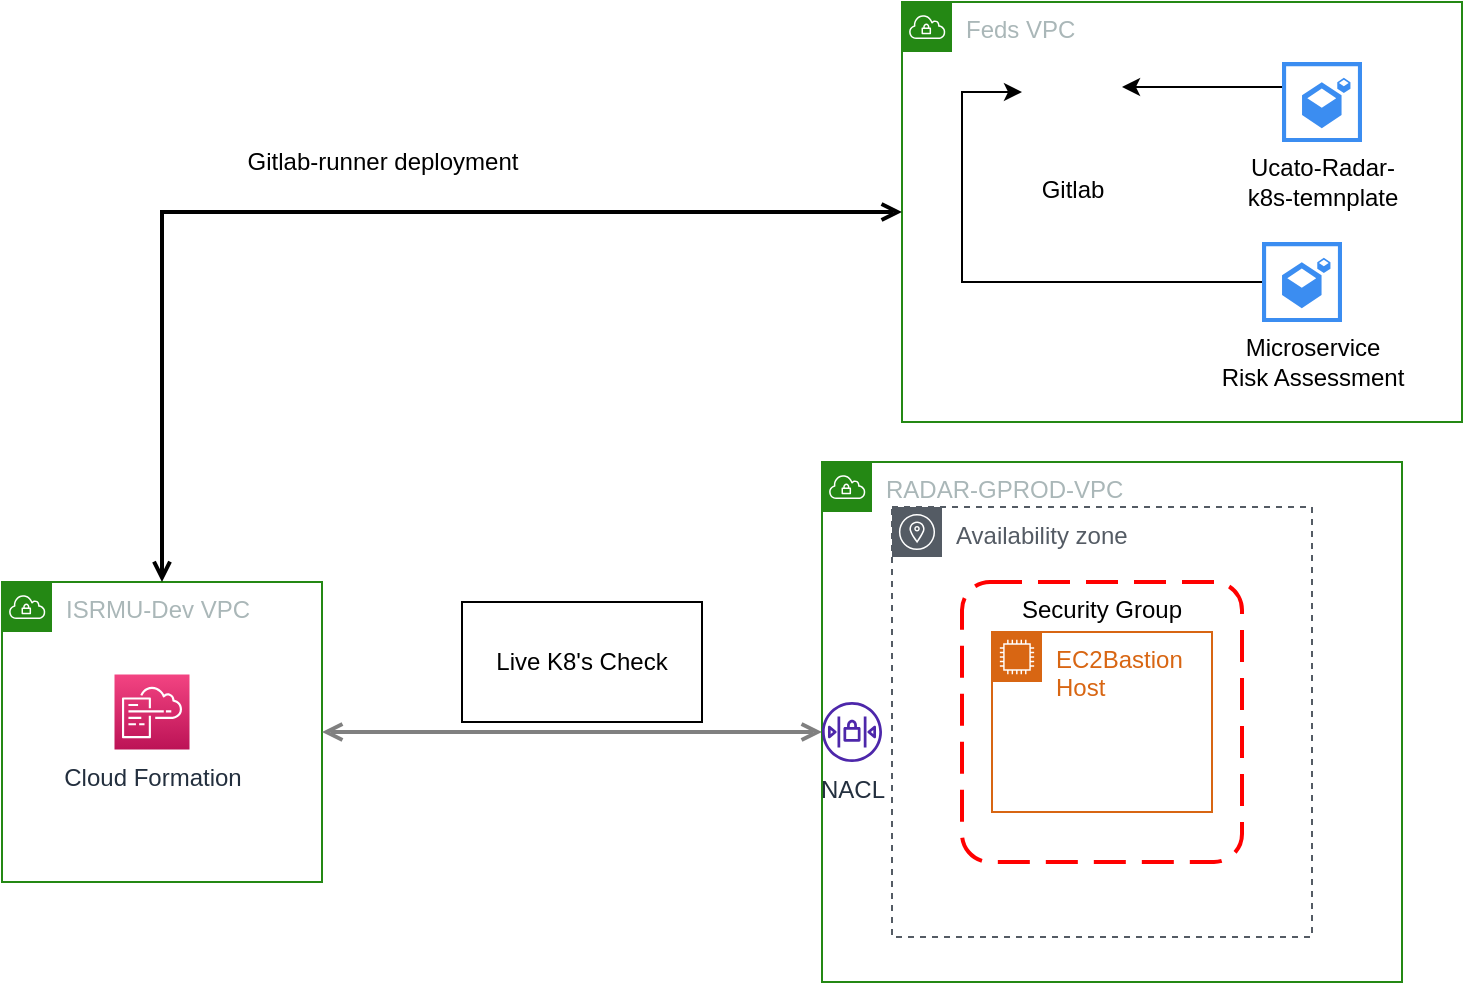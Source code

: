 <mxfile version="20.2.8" type="github">
  <diagram id="Ht1M8jgEwFfnCIfOTk4-" name="Page-1">
    <mxGraphModel dx="1422" dy="762" grid="1" gridSize="10" guides="1" tooltips="1" connect="1" arrows="1" fold="1" page="1" pageScale="1" pageWidth="1169" pageHeight="827" math="0" shadow="0">
      <root>
        <mxCell id="0" />
        <mxCell id="1" parent="0" />
        <mxCell id="Gq2ocJzow4UtyP_4--Kb-11" value="Feds VPC" style="points=[[0,0],[0.25,0],[0.5,0],[0.75,0],[1,0],[1,0.25],[1,0.5],[1,0.75],[1,1],[0.75,1],[0.5,1],[0.25,1],[0,1],[0,0.75],[0,0.5],[0,0.25]];outlineConnect=0;gradientColor=none;html=1;whiteSpace=wrap;fontSize=12;fontStyle=0;container=1;pointerEvents=0;collapsible=0;recursiveResize=0;shape=mxgraph.aws4.group;grIcon=mxgraph.aws4.group_vpc;strokeColor=#248814;fillColor=none;verticalAlign=top;align=left;spacingLeft=30;fontColor=#AAB7B8;dashed=0;" parent="1" vertex="1">
          <mxGeometry x="490" y="20" width="280" height="210" as="geometry" />
        </mxCell>
        <mxCell id="Gq2ocJzow4UtyP_4--Kb-2" value="Gitlab" style="shape=image;html=1;verticalAlign=top;verticalLabelPosition=bottom;labelBackgroundColor=#ffffff;imageAspect=0;aspect=fixed;image=https://cdn4.iconfinder.com/data/icons/socialcones/508/Gitlab-128.png" parent="Gq2ocJzow4UtyP_4--Kb-11" vertex="1">
          <mxGeometry x="60" y="30" width="50" height="50" as="geometry" />
        </mxCell>
        <mxCell id="LXsiCXKtM6dPdB3KYGL0-7" style="edgeStyle=orthogonalEdgeStyle;rounded=0;orthogonalLoop=1;jettySize=auto;html=1;" edge="1" parent="Gq2ocJzow4UtyP_4--Kb-11" source="LXsiCXKtM6dPdB3KYGL0-5" target="Gq2ocJzow4UtyP_4--Kb-2">
          <mxGeometry relative="1" as="geometry">
            <Array as="points">
              <mxPoint x="30" y="45" />
            </Array>
          </mxGeometry>
        </mxCell>
        <mxCell id="LXsiCXKtM6dPdB3KYGL0-20" value="" style="group" vertex="1" connectable="0" parent="Gq2ocJzow4UtyP_4--Kb-11">
          <mxGeometry x="160" y="30" width="100" height="80" as="geometry" />
        </mxCell>
        <mxCell id="LXsiCXKtM6dPdB3KYGL0-8" value="" style="sketch=0;html=1;aspect=fixed;strokeColor=none;shadow=0;align=center;verticalAlign=top;fillColor=#3B8DF1;shape=mxgraph.gcp2.repository_primary" vertex="1" parent="LXsiCXKtM6dPdB3KYGL0-20">
          <mxGeometry x="30" width="40" height="40" as="geometry" />
        </mxCell>
        <mxCell id="LXsiCXKtM6dPdB3KYGL0-18" value="Ucato-Radar-&lt;br&gt;k8s-temnplate" style="text;html=1;align=center;verticalAlign=middle;resizable=0;points=[];autosize=1;strokeColor=none;fillColor=none;" vertex="1" parent="LXsiCXKtM6dPdB3KYGL0-20">
          <mxGeometry y="40" width="100" height="40" as="geometry" />
        </mxCell>
        <mxCell id="LXsiCXKtM6dPdB3KYGL0-22" style="edgeStyle=orthogonalEdgeStyle;rounded=0;orthogonalLoop=1;jettySize=auto;html=1;entryX=1;entryY=0.25;entryDx=0;entryDy=0;" edge="1" parent="Gq2ocJzow4UtyP_4--Kb-11" source="LXsiCXKtM6dPdB3KYGL0-8" target="Gq2ocJzow4UtyP_4--Kb-2">
          <mxGeometry relative="1" as="geometry">
            <Array as="points">
              <mxPoint x="150" y="43" />
            </Array>
          </mxGeometry>
        </mxCell>
        <mxCell id="LXsiCXKtM6dPdB3KYGL0-21" value="" style="group" vertex="1" connectable="0" parent="Gq2ocJzow4UtyP_4--Kb-11">
          <mxGeometry x="150" y="120" width="110" height="80" as="geometry" />
        </mxCell>
        <mxCell id="LXsiCXKtM6dPdB3KYGL0-5" value="" style="sketch=0;html=1;aspect=fixed;strokeColor=none;shadow=0;align=center;verticalAlign=top;fillColor=#3B8DF1;shape=mxgraph.gcp2.repository_primary" vertex="1" parent="LXsiCXKtM6dPdB3KYGL0-21">
          <mxGeometry x="30" width="40" height="40" as="geometry" />
        </mxCell>
        <mxCell id="LXsiCXKtM6dPdB3KYGL0-19" value="Microservice &lt;br&gt;Risk Assessment" style="text;html=1;align=center;verticalAlign=middle;resizable=0;points=[];autosize=1;strokeColor=none;fillColor=none;" vertex="1" parent="LXsiCXKtM6dPdB3KYGL0-21">
          <mxGeometry y="40" width="110" height="40" as="geometry" />
        </mxCell>
        <mxCell id="Gq2ocJzow4UtyP_4--Kb-15" value="ISRMU-Dev VPC" style="points=[[0,0],[0.25,0],[0.5,0],[0.75,0],[1,0],[1,0.25],[1,0.5],[1,0.75],[1,1],[0.75,1],[0.5,1],[0.25,1],[0,1],[0,0.75],[0,0.5],[0,0.25]];outlineConnect=0;gradientColor=none;html=1;whiteSpace=wrap;fontSize=12;fontStyle=0;container=1;pointerEvents=0;collapsible=0;recursiveResize=0;shape=mxgraph.aws4.group;grIcon=mxgraph.aws4.group_vpc;strokeColor=#248814;fillColor=none;verticalAlign=top;align=left;spacingLeft=30;fontColor=#AAB7B8;dashed=0;" parent="1" vertex="1">
          <mxGeometry x="40" y="310" width="160" height="150" as="geometry" />
        </mxCell>
        <mxCell id="Gq2ocJzow4UtyP_4--Kb-3" value="Cloud Formation" style="sketch=0;points=[[0,0,0],[0.25,0,0],[0.5,0,0],[0.75,0,0],[1,0,0],[0,1,0],[0.25,1,0],[0.5,1,0],[0.75,1,0],[1,1,0],[0,0.25,0],[0,0.5,0],[0,0.75,0],[1,0.25,0],[1,0.5,0],[1,0.75,0]];points=[[0,0,0],[0.25,0,0],[0.5,0,0],[0.75,0,0],[1,0,0],[0,1,0],[0.25,1,0],[0.5,1,0],[0.75,1,0],[1,1,0],[0,0.25,0],[0,0.5,0],[0,0.75,0],[1,0.25,0],[1,0.5,0],[1,0.75,0]];outlineConnect=0;fontColor=#232F3E;gradientColor=#F34482;gradientDirection=north;fillColor=#BC1356;strokeColor=#ffffff;dashed=0;verticalLabelPosition=bottom;verticalAlign=top;align=center;html=1;fontSize=12;fontStyle=0;aspect=fixed;shape=mxgraph.aws4.resourceIcon;resIcon=mxgraph.aws4.cloudformation;" parent="Gq2ocJzow4UtyP_4--Kb-15" vertex="1">
          <mxGeometry x="56.25" y="46.25" width="37.5" height="37.5" as="geometry" />
        </mxCell>
        <mxCell id="Gq2ocJzow4UtyP_4--Kb-18" style="edgeStyle=orthogonalEdgeStyle;rounded=0;orthogonalLoop=1;jettySize=auto;html=1;startArrow=open;startFill=0;endArrow=open;endFill=0;strokeWidth=2;strokeColor=#808080;exitX=1;exitY=0.5;exitDx=0;exitDy=0;" parent="1" source="Gq2ocJzow4UtyP_4--Kb-15" edge="1" target="Gq2ocJzow4UtyP_4--Kb-10">
          <mxGeometry relative="1" as="geometry">
            <Array as="points" />
            <mxPoint x="165" y="385.0" as="sourcePoint" />
            <mxPoint x="330" y="385" as="targetPoint" />
          </mxGeometry>
        </mxCell>
        <mxCell id="Gq2ocJzow4UtyP_4--Kb-19" style="edgeStyle=orthogonalEdgeStyle;rounded=0;orthogonalLoop=1;jettySize=auto;html=1;startArrow=open;startFill=0;endArrow=open;endFill=0;strokeWidth=2;" parent="1" source="Gq2ocJzow4UtyP_4--Kb-11" target="Gq2ocJzow4UtyP_4--Kb-15" edge="1">
          <mxGeometry relative="1" as="geometry">
            <Array as="points">
              <mxPoint x="120" y="270" />
              <mxPoint x="120" y="270" />
            </Array>
            <mxPoint x="90" y="250.0" as="sourcePoint" />
            <mxPoint x="265" y="250.034" as="targetPoint" />
          </mxGeometry>
        </mxCell>
        <mxCell id="Gq2ocJzow4UtyP_4--Kb-7" value="" style="group" parent="1" vertex="1" connectable="0">
          <mxGeometry x="520" y="310" width="220" height="210" as="geometry" />
        </mxCell>
        <mxCell id="Gq2ocJzow4UtyP_4--Kb-4" value="Security Group" style="rounded=1;arcSize=10;dashed=1;strokeColor=#ff0000;fillColor=none;gradientColor=none;dashPattern=8 4;strokeWidth=2;verticalAlign=top;" parent="Gq2ocJzow4UtyP_4--Kb-7" vertex="1">
          <mxGeometry width="140" height="140" as="geometry" />
        </mxCell>
        <mxCell id="Gq2ocJzow4UtyP_4--Kb-5" value="EC2Bastion Host" style="points=[[0,0],[0.25,0],[0.5,0],[0.75,0],[1,0],[1,0.25],[1,0.5],[1,0.75],[1,1],[0.75,1],[0.5,1],[0.25,1],[0,1],[0,0.75],[0,0.5],[0,0.25]];outlineConnect=0;gradientColor=none;html=1;whiteSpace=wrap;fontSize=12;fontStyle=0;container=1;pointerEvents=0;collapsible=0;recursiveResize=0;shape=mxgraph.aws4.group;grIcon=mxgraph.aws4.group_ec2_instance_contents;strokeColor=#D86613;fillColor=none;verticalAlign=top;align=left;spacingLeft=30;fontColor=#D86613;dashed=0;" parent="Gq2ocJzow4UtyP_4--Kb-7" vertex="1">
          <mxGeometry x="15" y="25" width="110" height="90" as="geometry" />
        </mxCell>
        <mxCell id="Gq2ocJzow4UtyP_4--Kb-6" value="Availability zone" style="sketch=0;outlineConnect=0;gradientColor=none;html=1;whiteSpace=wrap;fontSize=12;fontStyle=0;shape=mxgraph.aws4.group;grIcon=mxgraph.aws4.group_availability_zone;strokeColor=#545B64;fillColor=none;verticalAlign=top;align=left;spacingLeft=30;fontColor=#545B64;dashed=1;" parent="Gq2ocJzow4UtyP_4--Kb-7" vertex="1">
          <mxGeometry x="-35" y="-37.5" width="210" height="215" as="geometry" />
        </mxCell>
        <mxCell id="Gq2ocJzow4UtyP_4--Kb-8" value="RADAR-GPROD-VPC" style="points=[[0,0],[0.25,0],[0.5,0],[0.75,0],[1,0],[1,0.25],[1,0.5],[1,0.75],[1,1],[0.75,1],[0.5,1],[0.25,1],[0,1],[0,0.75],[0,0.5],[0,0.25]];outlineConnect=0;gradientColor=none;html=1;whiteSpace=wrap;fontSize=12;fontStyle=0;container=1;pointerEvents=0;collapsible=0;recursiveResize=0;shape=mxgraph.aws4.group;grIcon=mxgraph.aws4.group_vpc;strokeColor=#248814;fillColor=none;verticalAlign=top;align=left;spacingLeft=30;fontColor=#AAB7B8;dashed=0;" parent="Gq2ocJzow4UtyP_4--Kb-7" vertex="1">
          <mxGeometry x="-70" y="-60" width="290" height="260" as="geometry" />
        </mxCell>
        <mxCell id="Gq2ocJzow4UtyP_4--Kb-10" value="NACL&lt;br&gt;" style="sketch=0;outlineConnect=0;fontColor=#232F3E;gradientColor=none;fillColor=#4D27AA;strokeColor=none;dashed=0;verticalLabelPosition=bottom;verticalAlign=top;align=center;html=1;fontSize=12;fontStyle=0;aspect=fixed;pointerEvents=1;shape=mxgraph.aws4.network_access_control_list;" parent="Gq2ocJzow4UtyP_4--Kb-8" vertex="1">
          <mxGeometry y="120" width="30" height="30" as="geometry" />
        </mxCell>
        <mxCell id="LXsiCXKtM6dPdB3KYGL0-3" value="Live K8&#39;s Check" style="whiteSpace=wrap;html=1;" vertex="1" parent="1">
          <mxGeometry x="270" y="320" width="120" height="60" as="geometry" />
        </mxCell>
        <mxCell id="LXsiCXKtM6dPdB3KYGL0-23" value="Gitlab-runner deployment" style="text;html=1;align=center;verticalAlign=middle;resizable=0;points=[];autosize=1;strokeColor=none;fillColor=none;" vertex="1" parent="1">
          <mxGeometry x="150" y="85" width="160" height="30" as="geometry" />
        </mxCell>
      </root>
    </mxGraphModel>
  </diagram>
</mxfile>

